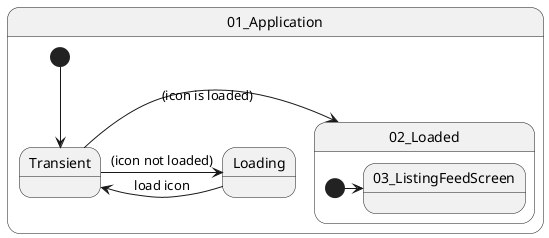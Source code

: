 @startuml


state 01_Application {
[*] --> Transient

Transient -> 02_Loaded:(icon is loaded)
Transient -> Loading:(icon not loaded)

Loading -> Transient:load icon

state 02_Loaded {
[*] -> 03_ListingFeedScreen

}

}


@enduml